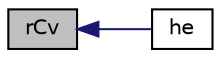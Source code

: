 digraph "rCv"
{
  bgcolor="transparent";
  edge [fontname="Helvetica",fontsize="10",labelfontname="Helvetica",labelfontsize="10"];
  node [fontname="Helvetica",fontsize="10",shape=record];
  rankdir="LR";
  Node1 [label="rCv",height=0.2,width=0.4,color="black", fillcolor="grey75", style="filled", fontcolor="black"];
  Node1 -> Node2 [dir="back",color="midnightblue",fontsize="10",style="solid",fontname="Helvetica"];
  Node2 [label="he",height=0.2,width=0.4,color="black",URL="$a01589.html#ab79fd223dde2e565f8c9a8e7bd39b52e",tooltip="Enthalpy/Internal energy [J/kg]. "];
}
